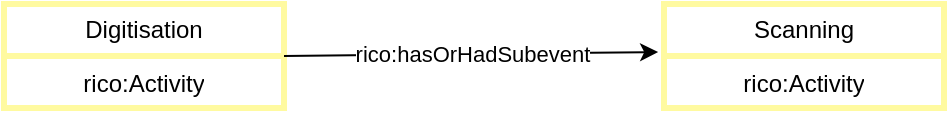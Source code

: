<mxfile version="24.5.3" type="device">
  <diagram name="Page-1" id="ci9HKcbt9n32aLSZLmGC">
    <mxGraphModel dx="878" dy="561" grid="1" gridSize="10" guides="1" tooltips="1" connect="1" arrows="1" fold="1" page="1" pageScale="1" pageWidth="4681" pageHeight="3300" math="0" shadow="0">
      <root>
        <mxCell id="0" />
        <mxCell id="1" parent="0" />
        <mxCell id="9VjuFNt3WVQM42J1xvUr-1" value="Digitisation" style="swimlane;fontStyle=0;childLayout=stackLayout;horizontal=1;startSize=26;strokeColor=#FFFAA0;strokeWidth=3;fillColor=none;horizontalStack=0;resizeParent=1;resizeParentMax=0;resizeLast=0;collapsible=1;marginBottom=0;whiteSpace=wrap;html=1;" parent="1" vertex="1">
          <mxGeometry x="230" y="270" width="140" height="52" as="geometry" />
        </mxCell>
        <mxCell id="9VjuFNt3WVQM42J1xvUr-2" value="rico:Activity" style="text;strokeColor=#FFFAA0;strokeWidth=3;fillColor=none;align=center;verticalAlign=top;spacingLeft=4;spacingRight=4;overflow=hidden;rotatable=0;points=[[0,0.5],[1,0.5]];portConstraint=eastwest;whiteSpace=wrap;html=1;" parent="9VjuFNt3WVQM42J1xvUr-1" vertex="1">
          <mxGeometry y="26" width="140" height="26" as="geometry" />
        </mxCell>
        <mxCell id="9VjuFNt3WVQM42J1xvUr-3" value="Scanning" style="swimlane;fontStyle=0;childLayout=stackLayout;horizontal=1;startSize=26;strokeColor=#FFFAA0;strokeWidth=3;fillColor=none;horizontalStack=0;resizeParent=1;resizeParentMax=0;resizeLast=0;collapsible=1;marginBottom=0;whiteSpace=wrap;html=1;" parent="1" vertex="1">
          <mxGeometry x="560" y="270" width="140" height="52" as="geometry" />
        </mxCell>
        <mxCell id="9VjuFNt3WVQM42J1xvUr-4" value="rico:Activity" style="text;strokeColor=#FFFAA0;strokeWidth=3;fillColor=none;align=center;verticalAlign=top;spacingLeft=4;spacingRight=4;overflow=hidden;rotatable=0;points=[[0,0.5],[1,0.5]];portConstraint=eastwest;whiteSpace=wrap;html=1;" parent="9VjuFNt3WVQM42J1xvUr-3" vertex="1">
          <mxGeometry y="26" width="140" height="26" as="geometry" />
        </mxCell>
        <mxCell id="9VjuFNt3WVQM42J1xvUr-5" value="" style="endArrow=classic;html=1;rounded=0;entryX=-0.021;entryY=-0.077;entryDx=0;entryDy=0;entryPerimeter=0;exitX=1;exitY=0.5;exitDx=0;exitDy=0;" parent="1" source="9VjuFNt3WVQM42J1xvUr-1" target="9VjuFNt3WVQM42J1xvUr-4" edge="1">
          <mxGeometry relative="1" as="geometry">
            <mxPoint x="380" y="295" as="sourcePoint" />
            <mxPoint x="550" y="295" as="targetPoint" />
          </mxGeometry>
        </mxCell>
        <mxCell id="9VjuFNt3WVQM42J1xvUr-6" value="rico:hasOrHadSubevent" style="edgeLabel;resizable=0;html=1;;align=center;verticalAlign=middle;" parent="9VjuFNt3WVQM42J1xvUr-5" connectable="0" vertex="1">
          <mxGeometry relative="1" as="geometry" />
        </mxCell>
      </root>
    </mxGraphModel>
  </diagram>
</mxfile>
